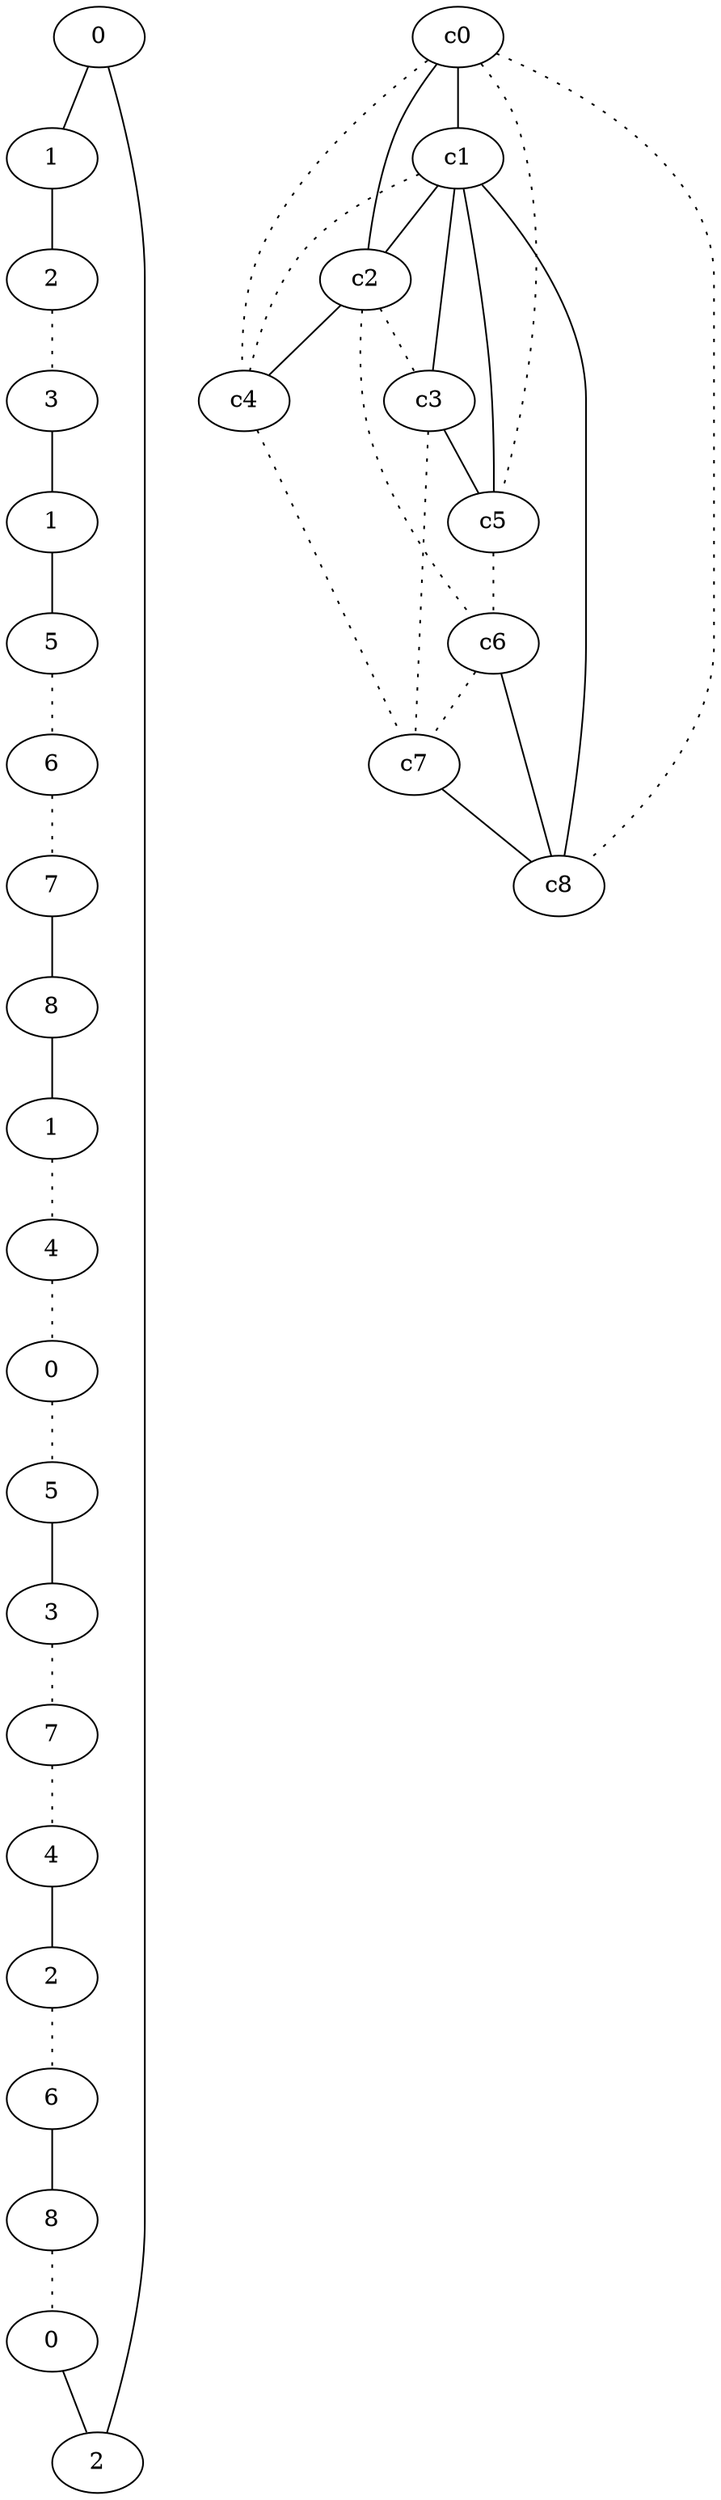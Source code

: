 graph {
a0[label=0];
a1[label=1];
a2[label=2];
a3[label=3];
a4[label=1];
a5[label=5];
a6[label=6];
a7[label=7];
a8[label=8];
a9[label=1];
a10[label=4];
a11[label=0];
a12[label=5];
a13[label=3];
a14[label=7];
a15[label=4];
a16[label=2];
a17[label=6];
a18[label=8];
a19[label=0];
a20[label=2];
a0 -- a1;
a0 -- a20;
a1 -- a2;
a2 -- a3 [style=dotted];
a3 -- a4;
a4 -- a5;
a5 -- a6 [style=dotted];
a6 -- a7 [style=dotted];
a7 -- a8;
a8 -- a9;
a9 -- a10 [style=dotted];
a10 -- a11 [style=dotted];
a11 -- a12 [style=dotted];
a12 -- a13;
a13 -- a14 [style=dotted];
a14 -- a15 [style=dotted];
a15 -- a16;
a16 -- a17 [style=dotted];
a17 -- a18;
a18 -- a19 [style=dotted];
a19 -- a20;
c0 -- c1;
c0 -- c2;
c0 -- c4 [style=dotted];
c0 -- c5 [style=dotted];
c0 -- c8 [style=dotted];
c1 -- c2;
c1 -- c3;
c1 -- c4 [style=dotted];
c1 -- c5;
c1 -- c8;
c2 -- c3 [style=dotted];
c2 -- c4;
c2 -- c6 [style=dotted];
c3 -- c5;
c3 -- c7 [style=dotted];
c4 -- c7 [style=dotted];
c5 -- c6 [style=dotted];
c6 -- c7 [style=dotted];
c6 -- c8;
c7 -- c8;
}
